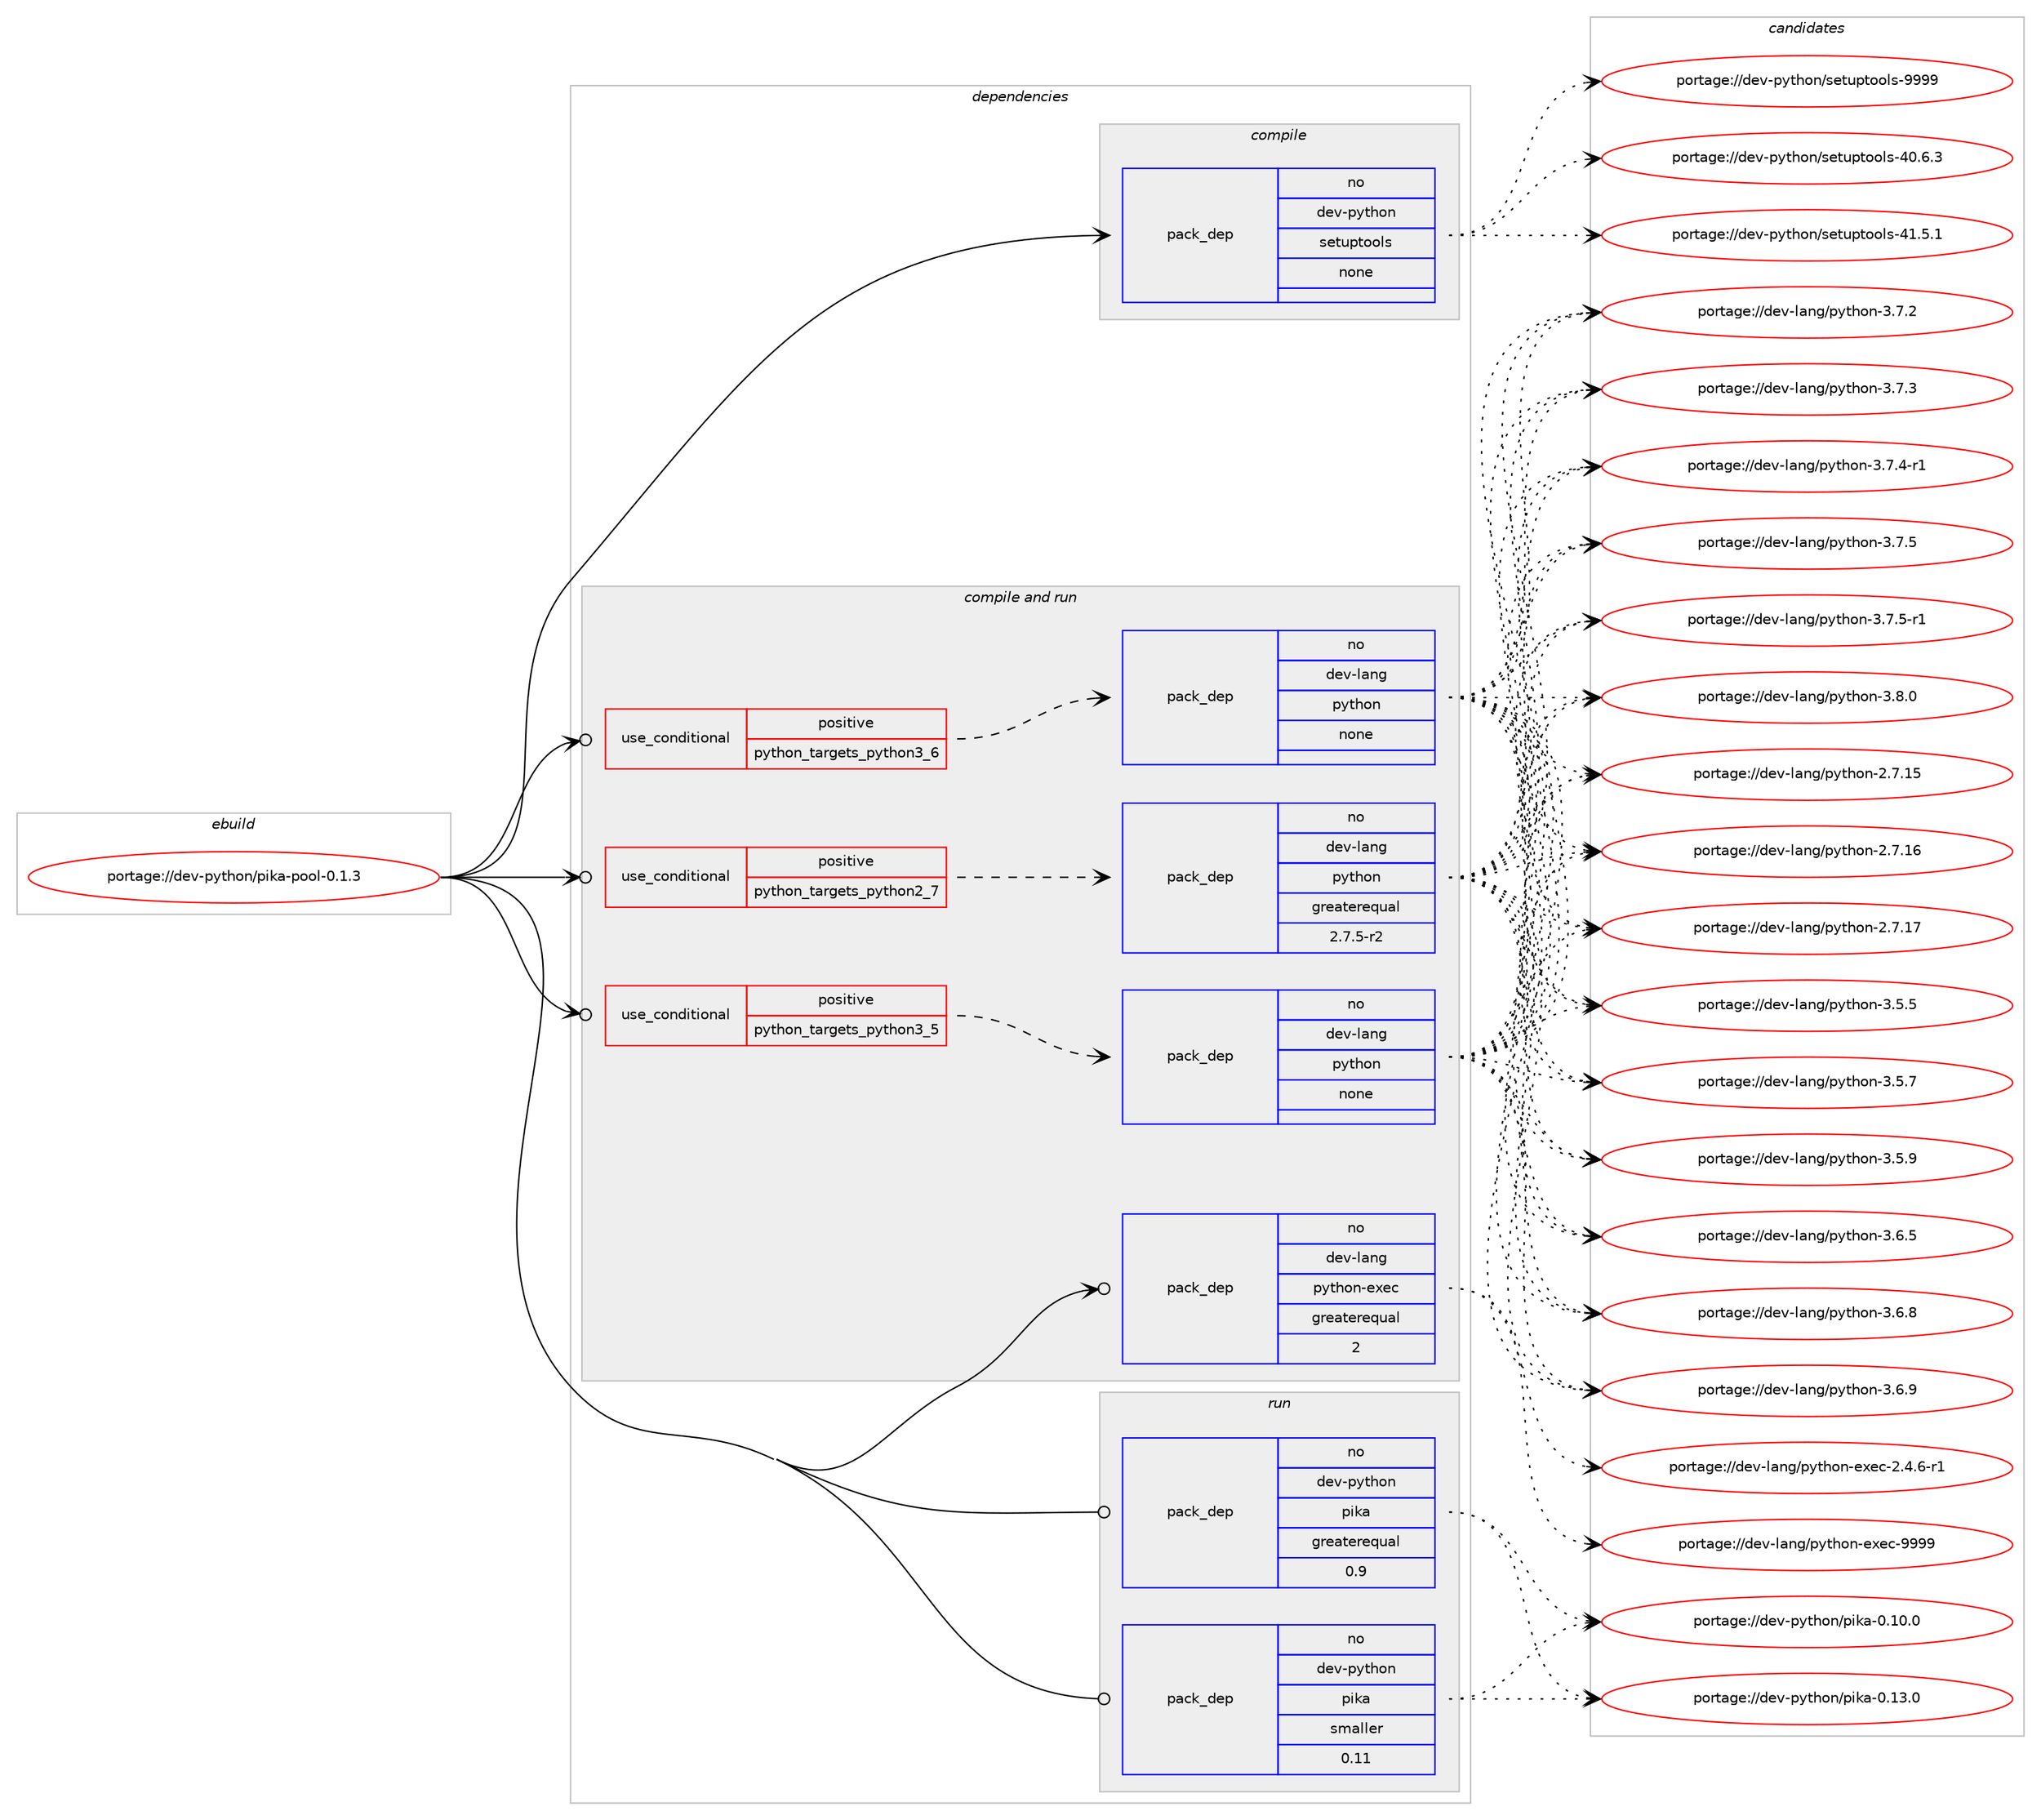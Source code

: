 digraph prolog {

# *************
# Graph options
# *************

newrank=true;
concentrate=true;
compound=true;
graph [rankdir=LR,fontname=Helvetica,fontsize=10,ranksep=1.5];#, ranksep=2.5, nodesep=0.2];
edge  [arrowhead=vee];
node  [fontname=Helvetica,fontsize=10];

# **********
# The ebuild
# **********

subgraph cluster_leftcol {
color=gray;
rank=same;
label=<<i>ebuild</i>>;
id [label="portage://dev-python/pika-pool-0.1.3", color=red, width=4, href="../dev-python/pika-pool-0.1.3.svg"];
}

# ****************
# The dependencies
# ****************

subgraph cluster_midcol {
color=gray;
label=<<i>dependencies</i>>;
subgraph cluster_compile {
fillcolor="#eeeeee";
style=filled;
label=<<i>compile</i>>;
subgraph pack119736 {
dependency156871 [label=<<TABLE BORDER="0" CELLBORDER="1" CELLSPACING="0" CELLPADDING="4" WIDTH="220"><TR><TD ROWSPAN="6" CELLPADDING="30">pack_dep</TD></TR><TR><TD WIDTH="110">no</TD></TR><TR><TD>dev-python</TD></TR><TR><TD>setuptools</TD></TR><TR><TD>none</TD></TR><TR><TD></TD></TR></TABLE>>, shape=none, color=blue];
}
id:e -> dependency156871:w [weight=20,style="solid",arrowhead="vee"];
}
subgraph cluster_compileandrun {
fillcolor="#eeeeee";
style=filled;
label=<<i>compile and run</i>>;
subgraph cond33774 {
dependency156872 [label=<<TABLE BORDER="0" CELLBORDER="1" CELLSPACING="0" CELLPADDING="4"><TR><TD ROWSPAN="3" CELLPADDING="10">use_conditional</TD></TR><TR><TD>positive</TD></TR><TR><TD>python_targets_python2_7</TD></TR></TABLE>>, shape=none, color=red];
subgraph pack119737 {
dependency156873 [label=<<TABLE BORDER="0" CELLBORDER="1" CELLSPACING="0" CELLPADDING="4" WIDTH="220"><TR><TD ROWSPAN="6" CELLPADDING="30">pack_dep</TD></TR><TR><TD WIDTH="110">no</TD></TR><TR><TD>dev-lang</TD></TR><TR><TD>python</TD></TR><TR><TD>greaterequal</TD></TR><TR><TD>2.7.5-r2</TD></TR></TABLE>>, shape=none, color=blue];
}
dependency156872:e -> dependency156873:w [weight=20,style="dashed",arrowhead="vee"];
}
id:e -> dependency156872:w [weight=20,style="solid",arrowhead="odotvee"];
subgraph cond33775 {
dependency156874 [label=<<TABLE BORDER="0" CELLBORDER="1" CELLSPACING="0" CELLPADDING="4"><TR><TD ROWSPAN="3" CELLPADDING="10">use_conditional</TD></TR><TR><TD>positive</TD></TR><TR><TD>python_targets_python3_5</TD></TR></TABLE>>, shape=none, color=red];
subgraph pack119738 {
dependency156875 [label=<<TABLE BORDER="0" CELLBORDER="1" CELLSPACING="0" CELLPADDING="4" WIDTH="220"><TR><TD ROWSPAN="6" CELLPADDING="30">pack_dep</TD></TR><TR><TD WIDTH="110">no</TD></TR><TR><TD>dev-lang</TD></TR><TR><TD>python</TD></TR><TR><TD>none</TD></TR><TR><TD></TD></TR></TABLE>>, shape=none, color=blue];
}
dependency156874:e -> dependency156875:w [weight=20,style="dashed",arrowhead="vee"];
}
id:e -> dependency156874:w [weight=20,style="solid",arrowhead="odotvee"];
subgraph cond33776 {
dependency156876 [label=<<TABLE BORDER="0" CELLBORDER="1" CELLSPACING="0" CELLPADDING="4"><TR><TD ROWSPAN="3" CELLPADDING="10">use_conditional</TD></TR><TR><TD>positive</TD></TR><TR><TD>python_targets_python3_6</TD></TR></TABLE>>, shape=none, color=red];
subgraph pack119739 {
dependency156877 [label=<<TABLE BORDER="0" CELLBORDER="1" CELLSPACING="0" CELLPADDING="4" WIDTH="220"><TR><TD ROWSPAN="6" CELLPADDING="30">pack_dep</TD></TR><TR><TD WIDTH="110">no</TD></TR><TR><TD>dev-lang</TD></TR><TR><TD>python</TD></TR><TR><TD>none</TD></TR><TR><TD></TD></TR></TABLE>>, shape=none, color=blue];
}
dependency156876:e -> dependency156877:w [weight=20,style="dashed",arrowhead="vee"];
}
id:e -> dependency156876:w [weight=20,style="solid",arrowhead="odotvee"];
subgraph pack119740 {
dependency156878 [label=<<TABLE BORDER="0" CELLBORDER="1" CELLSPACING="0" CELLPADDING="4" WIDTH="220"><TR><TD ROWSPAN="6" CELLPADDING="30">pack_dep</TD></TR><TR><TD WIDTH="110">no</TD></TR><TR><TD>dev-lang</TD></TR><TR><TD>python-exec</TD></TR><TR><TD>greaterequal</TD></TR><TR><TD>2</TD></TR></TABLE>>, shape=none, color=blue];
}
id:e -> dependency156878:w [weight=20,style="solid",arrowhead="odotvee"];
}
subgraph cluster_run {
fillcolor="#eeeeee";
style=filled;
label=<<i>run</i>>;
subgraph pack119741 {
dependency156879 [label=<<TABLE BORDER="0" CELLBORDER="1" CELLSPACING="0" CELLPADDING="4" WIDTH="220"><TR><TD ROWSPAN="6" CELLPADDING="30">pack_dep</TD></TR><TR><TD WIDTH="110">no</TD></TR><TR><TD>dev-python</TD></TR><TR><TD>pika</TD></TR><TR><TD>greaterequal</TD></TR><TR><TD>0.9</TD></TR></TABLE>>, shape=none, color=blue];
}
id:e -> dependency156879:w [weight=20,style="solid",arrowhead="odot"];
subgraph pack119742 {
dependency156880 [label=<<TABLE BORDER="0" CELLBORDER="1" CELLSPACING="0" CELLPADDING="4" WIDTH="220"><TR><TD ROWSPAN="6" CELLPADDING="30">pack_dep</TD></TR><TR><TD WIDTH="110">no</TD></TR><TR><TD>dev-python</TD></TR><TR><TD>pika</TD></TR><TR><TD>smaller</TD></TR><TR><TD>0.11</TD></TR></TABLE>>, shape=none, color=blue];
}
id:e -> dependency156880:w [weight=20,style="solid",arrowhead="odot"];
}
}

# **************
# The candidates
# **************

subgraph cluster_choices {
rank=same;
color=gray;
label=<<i>candidates</i>>;

subgraph choice119736 {
color=black;
nodesep=1;
choiceportage100101118451121211161041111104711510111611711211611111110811545524846544651 [label="portage://dev-python/setuptools-40.6.3", color=red, width=4,href="../dev-python/setuptools-40.6.3.svg"];
choiceportage100101118451121211161041111104711510111611711211611111110811545524946534649 [label="portage://dev-python/setuptools-41.5.1", color=red, width=4,href="../dev-python/setuptools-41.5.1.svg"];
choiceportage10010111845112121116104111110471151011161171121161111111081154557575757 [label="portage://dev-python/setuptools-9999", color=red, width=4,href="../dev-python/setuptools-9999.svg"];
dependency156871:e -> choiceportage100101118451121211161041111104711510111611711211611111110811545524846544651:w [style=dotted,weight="100"];
dependency156871:e -> choiceportage100101118451121211161041111104711510111611711211611111110811545524946534649:w [style=dotted,weight="100"];
dependency156871:e -> choiceportage10010111845112121116104111110471151011161171121161111111081154557575757:w [style=dotted,weight="100"];
}
subgraph choice119737 {
color=black;
nodesep=1;
choiceportage10010111845108971101034711212111610411111045504655464953 [label="portage://dev-lang/python-2.7.15", color=red, width=4,href="../dev-lang/python-2.7.15.svg"];
choiceportage10010111845108971101034711212111610411111045504655464954 [label="portage://dev-lang/python-2.7.16", color=red, width=4,href="../dev-lang/python-2.7.16.svg"];
choiceportage10010111845108971101034711212111610411111045504655464955 [label="portage://dev-lang/python-2.7.17", color=red, width=4,href="../dev-lang/python-2.7.17.svg"];
choiceportage100101118451089711010347112121116104111110455146534653 [label="portage://dev-lang/python-3.5.5", color=red, width=4,href="../dev-lang/python-3.5.5.svg"];
choiceportage100101118451089711010347112121116104111110455146534655 [label="portage://dev-lang/python-3.5.7", color=red, width=4,href="../dev-lang/python-3.5.7.svg"];
choiceportage100101118451089711010347112121116104111110455146534657 [label="portage://dev-lang/python-3.5.9", color=red, width=4,href="../dev-lang/python-3.5.9.svg"];
choiceportage100101118451089711010347112121116104111110455146544653 [label="portage://dev-lang/python-3.6.5", color=red, width=4,href="../dev-lang/python-3.6.5.svg"];
choiceportage100101118451089711010347112121116104111110455146544656 [label="portage://dev-lang/python-3.6.8", color=red, width=4,href="../dev-lang/python-3.6.8.svg"];
choiceportage100101118451089711010347112121116104111110455146544657 [label="portage://dev-lang/python-3.6.9", color=red, width=4,href="../dev-lang/python-3.6.9.svg"];
choiceportage100101118451089711010347112121116104111110455146554650 [label="portage://dev-lang/python-3.7.2", color=red, width=4,href="../dev-lang/python-3.7.2.svg"];
choiceportage100101118451089711010347112121116104111110455146554651 [label="portage://dev-lang/python-3.7.3", color=red, width=4,href="../dev-lang/python-3.7.3.svg"];
choiceportage1001011184510897110103471121211161041111104551465546524511449 [label="portage://dev-lang/python-3.7.4-r1", color=red, width=4,href="../dev-lang/python-3.7.4-r1.svg"];
choiceportage100101118451089711010347112121116104111110455146554653 [label="portage://dev-lang/python-3.7.5", color=red, width=4,href="../dev-lang/python-3.7.5.svg"];
choiceportage1001011184510897110103471121211161041111104551465546534511449 [label="portage://dev-lang/python-3.7.5-r1", color=red, width=4,href="../dev-lang/python-3.7.5-r1.svg"];
choiceportage100101118451089711010347112121116104111110455146564648 [label="portage://dev-lang/python-3.8.0", color=red, width=4,href="../dev-lang/python-3.8.0.svg"];
dependency156873:e -> choiceportage10010111845108971101034711212111610411111045504655464953:w [style=dotted,weight="100"];
dependency156873:e -> choiceportage10010111845108971101034711212111610411111045504655464954:w [style=dotted,weight="100"];
dependency156873:e -> choiceportage10010111845108971101034711212111610411111045504655464955:w [style=dotted,weight="100"];
dependency156873:e -> choiceportage100101118451089711010347112121116104111110455146534653:w [style=dotted,weight="100"];
dependency156873:e -> choiceportage100101118451089711010347112121116104111110455146534655:w [style=dotted,weight="100"];
dependency156873:e -> choiceportage100101118451089711010347112121116104111110455146534657:w [style=dotted,weight="100"];
dependency156873:e -> choiceportage100101118451089711010347112121116104111110455146544653:w [style=dotted,weight="100"];
dependency156873:e -> choiceportage100101118451089711010347112121116104111110455146544656:w [style=dotted,weight="100"];
dependency156873:e -> choiceportage100101118451089711010347112121116104111110455146544657:w [style=dotted,weight="100"];
dependency156873:e -> choiceportage100101118451089711010347112121116104111110455146554650:w [style=dotted,weight="100"];
dependency156873:e -> choiceportage100101118451089711010347112121116104111110455146554651:w [style=dotted,weight="100"];
dependency156873:e -> choiceportage1001011184510897110103471121211161041111104551465546524511449:w [style=dotted,weight="100"];
dependency156873:e -> choiceportage100101118451089711010347112121116104111110455146554653:w [style=dotted,weight="100"];
dependency156873:e -> choiceportage1001011184510897110103471121211161041111104551465546534511449:w [style=dotted,weight="100"];
dependency156873:e -> choiceportage100101118451089711010347112121116104111110455146564648:w [style=dotted,weight="100"];
}
subgraph choice119738 {
color=black;
nodesep=1;
choiceportage10010111845108971101034711212111610411111045504655464953 [label="portage://dev-lang/python-2.7.15", color=red, width=4,href="../dev-lang/python-2.7.15.svg"];
choiceportage10010111845108971101034711212111610411111045504655464954 [label="portage://dev-lang/python-2.7.16", color=red, width=4,href="../dev-lang/python-2.7.16.svg"];
choiceportage10010111845108971101034711212111610411111045504655464955 [label="portage://dev-lang/python-2.7.17", color=red, width=4,href="../dev-lang/python-2.7.17.svg"];
choiceportage100101118451089711010347112121116104111110455146534653 [label="portage://dev-lang/python-3.5.5", color=red, width=4,href="../dev-lang/python-3.5.5.svg"];
choiceportage100101118451089711010347112121116104111110455146534655 [label="portage://dev-lang/python-3.5.7", color=red, width=4,href="../dev-lang/python-3.5.7.svg"];
choiceportage100101118451089711010347112121116104111110455146534657 [label="portage://dev-lang/python-3.5.9", color=red, width=4,href="../dev-lang/python-3.5.9.svg"];
choiceportage100101118451089711010347112121116104111110455146544653 [label="portage://dev-lang/python-3.6.5", color=red, width=4,href="../dev-lang/python-3.6.5.svg"];
choiceportage100101118451089711010347112121116104111110455146544656 [label="portage://dev-lang/python-3.6.8", color=red, width=4,href="../dev-lang/python-3.6.8.svg"];
choiceportage100101118451089711010347112121116104111110455146544657 [label="portage://dev-lang/python-3.6.9", color=red, width=4,href="../dev-lang/python-3.6.9.svg"];
choiceportage100101118451089711010347112121116104111110455146554650 [label="portage://dev-lang/python-3.7.2", color=red, width=4,href="../dev-lang/python-3.7.2.svg"];
choiceportage100101118451089711010347112121116104111110455146554651 [label="portage://dev-lang/python-3.7.3", color=red, width=4,href="../dev-lang/python-3.7.3.svg"];
choiceportage1001011184510897110103471121211161041111104551465546524511449 [label="portage://dev-lang/python-3.7.4-r1", color=red, width=4,href="../dev-lang/python-3.7.4-r1.svg"];
choiceportage100101118451089711010347112121116104111110455146554653 [label="portage://dev-lang/python-3.7.5", color=red, width=4,href="../dev-lang/python-3.7.5.svg"];
choiceportage1001011184510897110103471121211161041111104551465546534511449 [label="portage://dev-lang/python-3.7.5-r1", color=red, width=4,href="../dev-lang/python-3.7.5-r1.svg"];
choiceportage100101118451089711010347112121116104111110455146564648 [label="portage://dev-lang/python-3.8.0", color=red, width=4,href="../dev-lang/python-3.8.0.svg"];
dependency156875:e -> choiceportage10010111845108971101034711212111610411111045504655464953:w [style=dotted,weight="100"];
dependency156875:e -> choiceportage10010111845108971101034711212111610411111045504655464954:w [style=dotted,weight="100"];
dependency156875:e -> choiceportage10010111845108971101034711212111610411111045504655464955:w [style=dotted,weight="100"];
dependency156875:e -> choiceportage100101118451089711010347112121116104111110455146534653:w [style=dotted,weight="100"];
dependency156875:e -> choiceportage100101118451089711010347112121116104111110455146534655:w [style=dotted,weight="100"];
dependency156875:e -> choiceportage100101118451089711010347112121116104111110455146534657:w [style=dotted,weight="100"];
dependency156875:e -> choiceportage100101118451089711010347112121116104111110455146544653:w [style=dotted,weight="100"];
dependency156875:e -> choiceportage100101118451089711010347112121116104111110455146544656:w [style=dotted,weight="100"];
dependency156875:e -> choiceportage100101118451089711010347112121116104111110455146544657:w [style=dotted,weight="100"];
dependency156875:e -> choiceportage100101118451089711010347112121116104111110455146554650:w [style=dotted,weight="100"];
dependency156875:e -> choiceportage100101118451089711010347112121116104111110455146554651:w [style=dotted,weight="100"];
dependency156875:e -> choiceportage1001011184510897110103471121211161041111104551465546524511449:w [style=dotted,weight="100"];
dependency156875:e -> choiceportage100101118451089711010347112121116104111110455146554653:w [style=dotted,weight="100"];
dependency156875:e -> choiceportage1001011184510897110103471121211161041111104551465546534511449:w [style=dotted,weight="100"];
dependency156875:e -> choiceportage100101118451089711010347112121116104111110455146564648:w [style=dotted,weight="100"];
}
subgraph choice119739 {
color=black;
nodesep=1;
choiceportage10010111845108971101034711212111610411111045504655464953 [label="portage://dev-lang/python-2.7.15", color=red, width=4,href="../dev-lang/python-2.7.15.svg"];
choiceportage10010111845108971101034711212111610411111045504655464954 [label="portage://dev-lang/python-2.7.16", color=red, width=4,href="../dev-lang/python-2.7.16.svg"];
choiceportage10010111845108971101034711212111610411111045504655464955 [label="portage://dev-lang/python-2.7.17", color=red, width=4,href="../dev-lang/python-2.7.17.svg"];
choiceportage100101118451089711010347112121116104111110455146534653 [label="portage://dev-lang/python-3.5.5", color=red, width=4,href="../dev-lang/python-3.5.5.svg"];
choiceportage100101118451089711010347112121116104111110455146534655 [label="portage://dev-lang/python-3.5.7", color=red, width=4,href="../dev-lang/python-3.5.7.svg"];
choiceportage100101118451089711010347112121116104111110455146534657 [label="portage://dev-lang/python-3.5.9", color=red, width=4,href="../dev-lang/python-3.5.9.svg"];
choiceportage100101118451089711010347112121116104111110455146544653 [label="portage://dev-lang/python-3.6.5", color=red, width=4,href="../dev-lang/python-3.6.5.svg"];
choiceportage100101118451089711010347112121116104111110455146544656 [label="portage://dev-lang/python-3.6.8", color=red, width=4,href="../dev-lang/python-3.6.8.svg"];
choiceportage100101118451089711010347112121116104111110455146544657 [label="portage://dev-lang/python-3.6.9", color=red, width=4,href="../dev-lang/python-3.6.9.svg"];
choiceportage100101118451089711010347112121116104111110455146554650 [label="portage://dev-lang/python-3.7.2", color=red, width=4,href="../dev-lang/python-3.7.2.svg"];
choiceportage100101118451089711010347112121116104111110455146554651 [label="portage://dev-lang/python-3.7.3", color=red, width=4,href="../dev-lang/python-3.7.3.svg"];
choiceportage1001011184510897110103471121211161041111104551465546524511449 [label="portage://dev-lang/python-3.7.4-r1", color=red, width=4,href="../dev-lang/python-3.7.4-r1.svg"];
choiceportage100101118451089711010347112121116104111110455146554653 [label="portage://dev-lang/python-3.7.5", color=red, width=4,href="../dev-lang/python-3.7.5.svg"];
choiceportage1001011184510897110103471121211161041111104551465546534511449 [label="portage://dev-lang/python-3.7.5-r1", color=red, width=4,href="../dev-lang/python-3.7.5-r1.svg"];
choiceportage100101118451089711010347112121116104111110455146564648 [label="portage://dev-lang/python-3.8.0", color=red, width=4,href="../dev-lang/python-3.8.0.svg"];
dependency156877:e -> choiceportage10010111845108971101034711212111610411111045504655464953:w [style=dotted,weight="100"];
dependency156877:e -> choiceportage10010111845108971101034711212111610411111045504655464954:w [style=dotted,weight="100"];
dependency156877:e -> choiceportage10010111845108971101034711212111610411111045504655464955:w [style=dotted,weight="100"];
dependency156877:e -> choiceportage100101118451089711010347112121116104111110455146534653:w [style=dotted,weight="100"];
dependency156877:e -> choiceportage100101118451089711010347112121116104111110455146534655:w [style=dotted,weight="100"];
dependency156877:e -> choiceportage100101118451089711010347112121116104111110455146534657:w [style=dotted,weight="100"];
dependency156877:e -> choiceportage100101118451089711010347112121116104111110455146544653:w [style=dotted,weight="100"];
dependency156877:e -> choiceportage100101118451089711010347112121116104111110455146544656:w [style=dotted,weight="100"];
dependency156877:e -> choiceportage100101118451089711010347112121116104111110455146544657:w [style=dotted,weight="100"];
dependency156877:e -> choiceportage100101118451089711010347112121116104111110455146554650:w [style=dotted,weight="100"];
dependency156877:e -> choiceportage100101118451089711010347112121116104111110455146554651:w [style=dotted,weight="100"];
dependency156877:e -> choiceportage1001011184510897110103471121211161041111104551465546524511449:w [style=dotted,weight="100"];
dependency156877:e -> choiceportage100101118451089711010347112121116104111110455146554653:w [style=dotted,weight="100"];
dependency156877:e -> choiceportage1001011184510897110103471121211161041111104551465546534511449:w [style=dotted,weight="100"];
dependency156877:e -> choiceportage100101118451089711010347112121116104111110455146564648:w [style=dotted,weight="100"];
}
subgraph choice119740 {
color=black;
nodesep=1;
choiceportage10010111845108971101034711212111610411111045101120101994550465246544511449 [label="portage://dev-lang/python-exec-2.4.6-r1", color=red, width=4,href="../dev-lang/python-exec-2.4.6-r1.svg"];
choiceportage10010111845108971101034711212111610411111045101120101994557575757 [label="portage://dev-lang/python-exec-9999", color=red, width=4,href="../dev-lang/python-exec-9999.svg"];
dependency156878:e -> choiceportage10010111845108971101034711212111610411111045101120101994550465246544511449:w [style=dotted,weight="100"];
dependency156878:e -> choiceportage10010111845108971101034711212111610411111045101120101994557575757:w [style=dotted,weight="100"];
}
subgraph choice119741 {
color=black;
nodesep=1;
choiceportage10010111845112121116104111110471121051079745484649484648 [label="portage://dev-python/pika-0.10.0", color=red, width=4,href="../dev-python/pika-0.10.0.svg"];
choiceportage10010111845112121116104111110471121051079745484649514648 [label="portage://dev-python/pika-0.13.0", color=red, width=4,href="../dev-python/pika-0.13.0.svg"];
dependency156879:e -> choiceportage10010111845112121116104111110471121051079745484649484648:w [style=dotted,weight="100"];
dependency156879:e -> choiceportage10010111845112121116104111110471121051079745484649514648:w [style=dotted,weight="100"];
}
subgraph choice119742 {
color=black;
nodesep=1;
choiceportage10010111845112121116104111110471121051079745484649484648 [label="portage://dev-python/pika-0.10.0", color=red, width=4,href="../dev-python/pika-0.10.0.svg"];
choiceportage10010111845112121116104111110471121051079745484649514648 [label="portage://dev-python/pika-0.13.0", color=red, width=4,href="../dev-python/pika-0.13.0.svg"];
dependency156880:e -> choiceportage10010111845112121116104111110471121051079745484649484648:w [style=dotted,weight="100"];
dependency156880:e -> choiceportage10010111845112121116104111110471121051079745484649514648:w [style=dotted,weight="100"];
}
}

}
